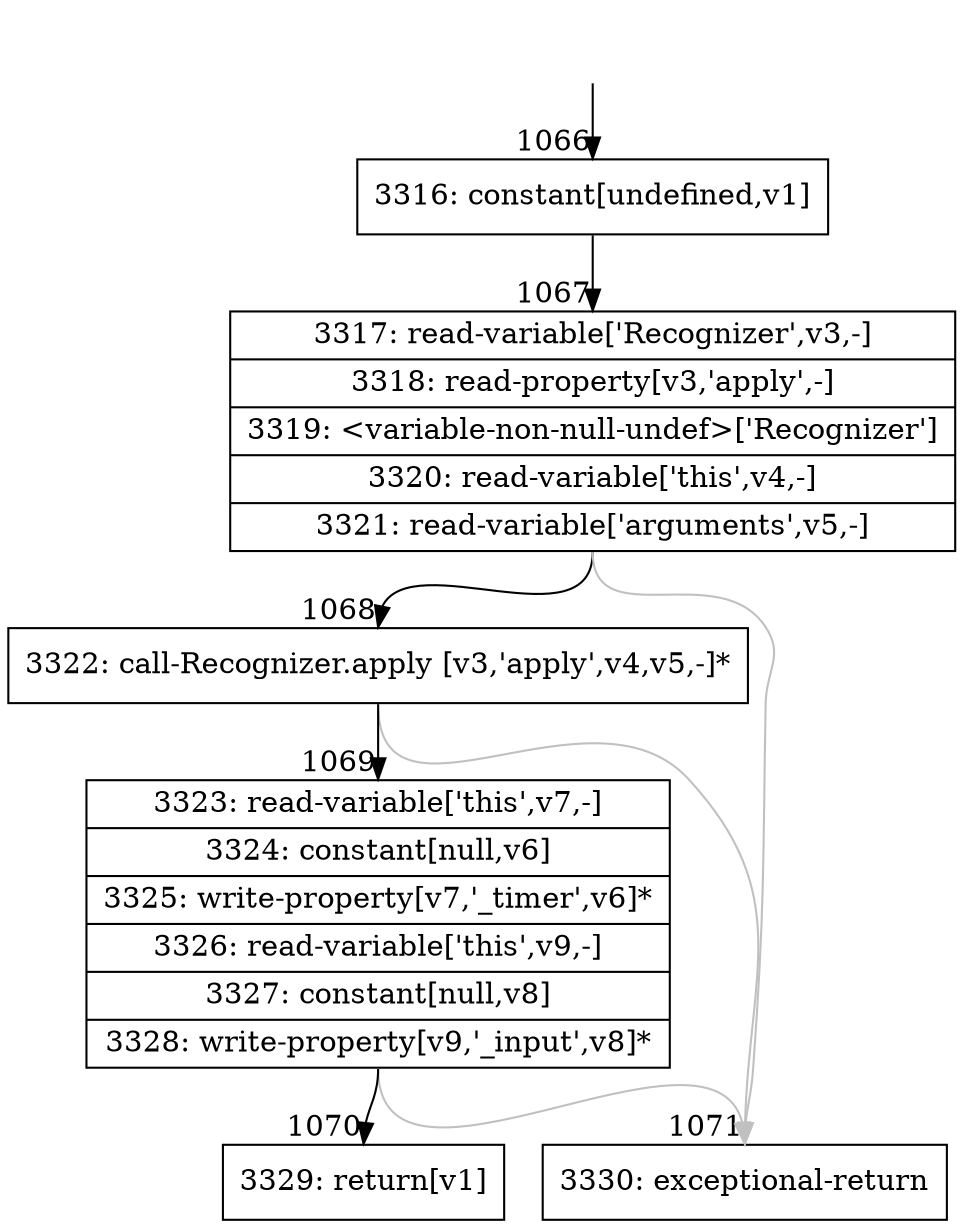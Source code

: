 digraph {
rankdir="TD"
BB_entry97[shape=none,label=""];
BB_entry97 -> BB1066 [tailport=s, headport=n, headlabel="    1066"]
BB1066 [shape=record label="{3316: constant[undefined,v1]}" ] 
BB1066 -> BB1067 [tailport=s, headport=n, headlabel="      1067"]
BB1067 [shape=record label="{3317: read-variable['Recognizer',v3,-]|3318: read-property[v3,'apply',-]|3319: \<variable-non-null-undef\>['Recognizer']|3320: read-variable['this',v4,-]|3321: read-variable['arguments',v5,-]}" ] 
BB1067 -> BB1068 [tailport=s, headport=n, headlabel="      1068"]
BB1067 -> BB1071 [tailport=s, headport=n, color=gray, headlabel="      1071"]
BB1068 [shape=record label="{3322: call-Recognizer.apply [v3,'apply',v4,v5,-]*}" ] 
BB1068 -> BB1069 [tailport=s, headport=n, headlabel="      1069"]
BB1068 -> BB1071 [tailport=s, headport=n, color=gray]
BB1069 [shape=record label="{3323: read-variable['this',v7,-]|3324: constant[null,v6]|3325: write-property[v7,'_timer',v6]*|3326: read-variable['this',v9,-]|3327: constant[null,v8]|3328: write-property[v9,'_input',v8]*}" ] 
BB1069 -> BB1070 [tailport=s, headport=n, headlabel="      1070"]
BB1069 -> BB1071 [tailport=s, headport=n, color=gray]
BB1070 [shape=record label="{3329: return[v1]}" ] 
BB1071 [shape=record label="{3330: exceptional-return}" ] 
//#$~ 1729
}
